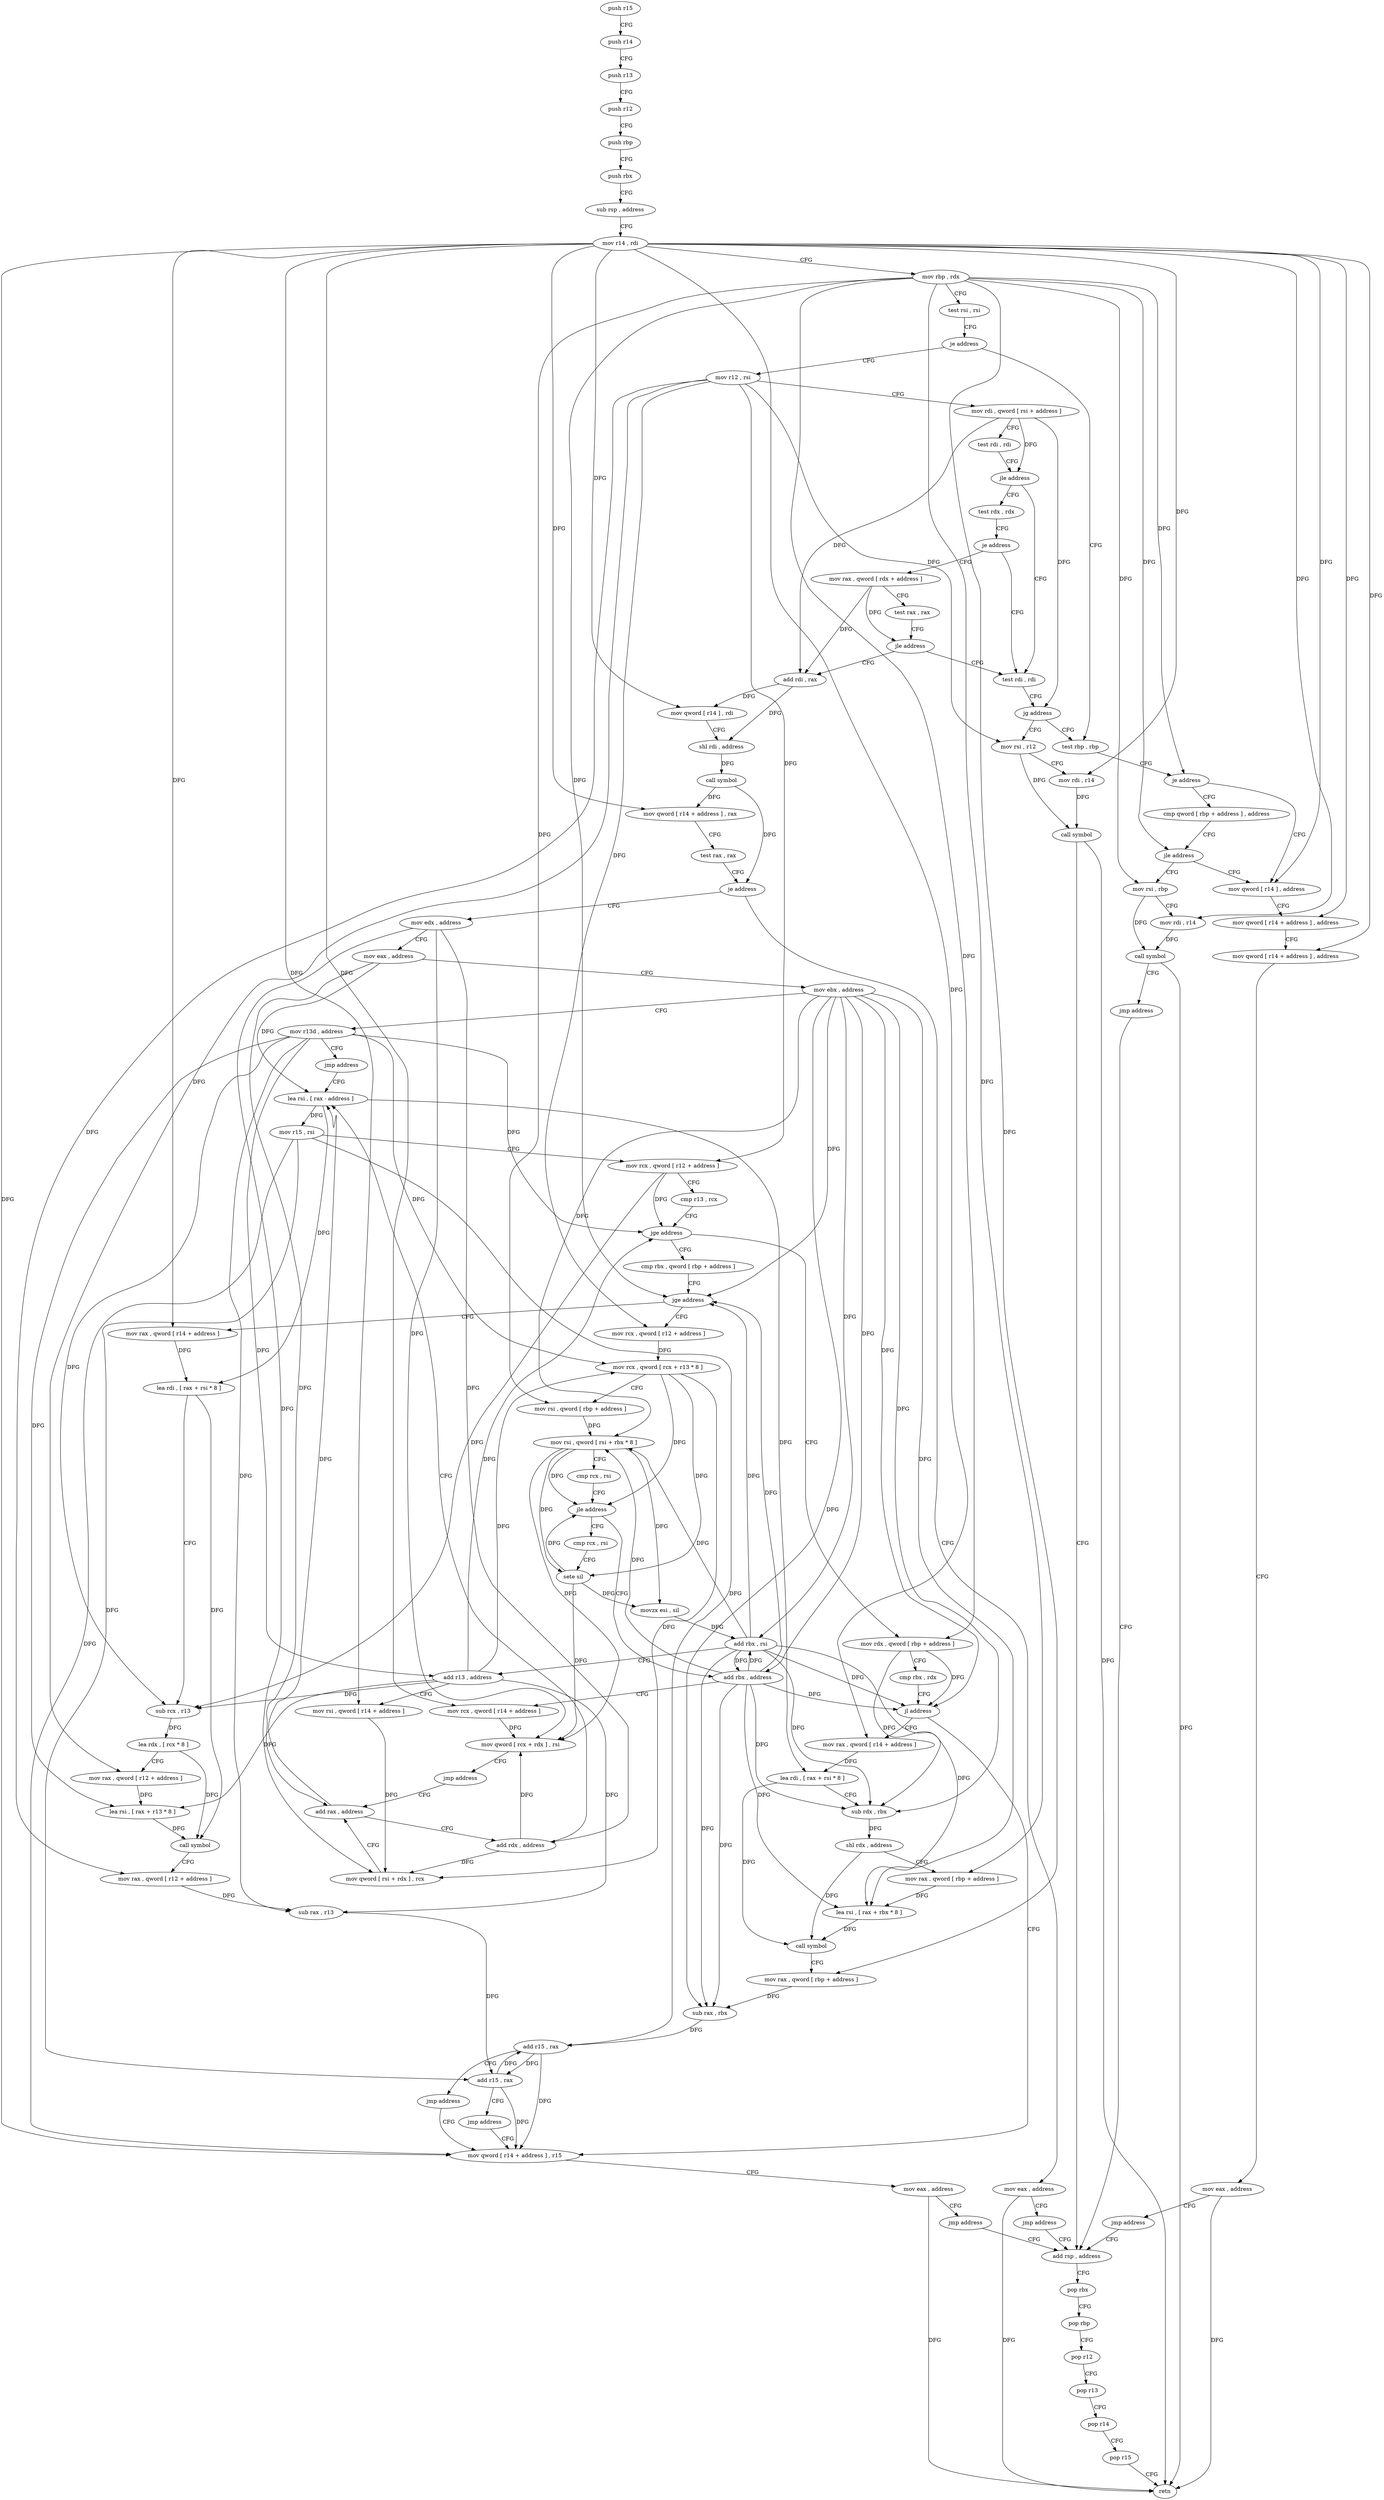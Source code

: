 digraph "func" {
"4324626" [label = "push r15" ]
"4324628" [label = "push r14" ]
"4324630" [label = "push r13" ]
"4324632" [label = "push r12" ]
"4324634" [label = "push rbp" ]
"4324635" [label = "push rbx" ]
"4324636" [label = "sub rsp , address" ]
"4324640" [label = "mov r14 , rdi" ]
"4324643" [label = "mov rbp , rdx" ]
"4324646" [label = "test rsi , rsi" ]
"4324649" [label = "je address" ]
"4324733" [label = "test rbp , rbp" ]
"4324651" [label = "mov r12 , rsi" ]
"4324736" [label = "je address" ]
"4324784" [label = "mov qword [ r14 ] , address" ]
"4324738" [label = "cmp qword [ rbp + address ] , address" ]
"4324654" [label = "mov rdi , qword [ rsi + address ]" ]
"4324658" [label = "test rdi , rdi" ]
"4324661" [label = "jle address" ]
"4324728" [label = "test rdi , rdi" ]
"4324663" [label = "test rdx , rdx" ]
"4324791" [label = "mov qword [ r14 + address ] , address" ]
"4324799" [label = "mov qword [ r14 + address ] , address" ]
"4324807" [label = "mov eax , address" ]
"4324812" [label = "jmp address" ]
"4324769" [label = "add rsp , address" ]
"4324743" [label = "jle address" ]
"4324745" [label = "mov rsi , rbp" ]
"4324731" [label = "jg address" ]
"4324758" [label = "mov rsi , r12" ]
"4324666" [label = "je address" ]
"4324668" [label = "mov rax , qword [ rdx + address ]" ]
"4324773" [label = "pop rbx" ]
"4324774" [label = "pop rbp" ]
"4324775" [label = "pop r12" ]
"4324777" [label = "pop r13" ]
"4324779" [label = "pop r14" ]
"4324781" [label = "pop r15" ]
"4324783" [label = "retn" ]
"4324748" [label = "mov rdi , r14" ]
"4324751" [label = "call symbol" ]
"4324756" [label = "jmp address" ]
"4324761" [label = "mov rdi , r14" ]
"4324764" [label = "call symbol" ]
"4324672" [label = "test rax , rax" ]
"4324675" [label = "jle address" ]
"4324677" [label = "add rdi , rax" ]
"4324680" [label = "mov qword [ r14 ] , rdi" ]
"4324683" [label = "shl rdi , address" ]
"4324687" [label = "call symbol" ]
"4324692" [label = "mov qword [ r14 + address ] , rax" ]
"4324696" [label = "test rax , rax" ]
"4324699" [label = "je address" ]
"4325016" [label = "mov eax , address" ]
"4324705" [label = "mov edx , address" ]
"4325021" [label = "jmp address" ]
"4324710" [label = "mov eax , address" ]
"4324715" [label = "mov ebx , address" ]
"4324720" [label = "mov r13d , address" ]
"4324726" [label = "jmp address" ]
"4324848" [label = "lea rsi , [ rax - address ]" ]
"4324852" [label = "mov r15 , rsi" ]
"4324855" [label = "mov rcx , qword [ r12 + address ]" ]
"4324860" [label = "cmp r13 , rcx" ]
"4324863" [label = "jge address" ]
"4324953" [label = "mov rdx , qword [ rbp + address ]" ]
"4324865" [label = "cmp rbx , qword [ rbp + address ]" ]
"4324957" [label = "cmp rbx , rdx" ]
"4324960" [label = "jl address" ]
"4324976" [label = "mov rax , qword [ r14 + address ]" ]
"4324962" [label = "mov qword [ r14 + address ] , r15" ]
"4324869" [label = "jge address" ]
"4324907" [label = "mov rax , qword [ r14 + address ]" ]
"4324871" [label = "mov rcx , qword [ r12 + address ]" ]
"4324980" [label = "lea rdi , [ rax + rsi * 8 ]" ]
"4324984" [label = "sub rdx , rbx" ]
"4324987" [label = "shl rdx , address" ]
"4324991" [label = "mov rax , qword [ rbp + address ]" ]
"4324995" [label = "lea rsi , [ rax + rbx * 8 ]" ]
"4324999" [label = "call symbol" ]
"4325004" [label = "mov rax , qword [ rbp + address ]" ]
"4325008" [label = "sub rax , rbx" ]
"4325011" [label = "add r15 , rax" ]
"4325014" [label = "jmp address" ]
"4324966" [label = "mov eax , address" ]
"4324971" [label = "jmp address" ]
"4324911" [label = "lea rdi , [ rax + rsi * 8 ]" ]
"4324915" [label = "sub rcx , r13" ]
"4324918" [label = "lea rdx , [ rcx * 8 ]" ]
"4324926" [label = "mov rax , qword [ r12 + address ]" ]
"4324931" [label = "lea rsi , [ rax + r13 * 8 ]" ]
"4324935" [label = "call symbol" ]
"4324940" [label = "mov rax , qword [ r12 + address ]" ]
"4324945" [label = "sub rax , r13" ]
"4324948" [label = "add r15 , rax" ]
"4324951" [label = "jmp address" ]
"4324876" [label = "mov rcx , qword [ rcx + r13 * 8 ]" ]
"4324880" [label = "mov rsi , qword [ rbp + address ]" ]
"4324884" [label = "mov rsi , qword [ rsi + rbx * 8 ]" ]
"4324888" [label = "cmp rcx , rsi" ]
"4324891" [label = "jle address" ]
"4324814" [label = "cmp rcx , rsi" ]
"4324893" [label = "add rbx , address" ]
"4324817" [label = "sete sil" ]
"4324821" [label = "movzx esi , sil" ]
"4324825" [label = "add rbx , rsi" ]
"4324828" [label = "add r13 , address" ]
"4324832" [label = "mov rsi , qword [ r14 + address ]" ]
"4324836" [label = "mov qword [ rsi + rdx ] , rcx" ]
"4324840" [label = "add rax , address" ]
"4324897" [label = "mov rcx , qword [ r14 + address ]" ]
"4324901" [label = "mov qword [ rcx + rdx ] , rsi" ]
"4324905" [label = "jmp address" ]
"4324844" [label = "add rdx , address" ]
"4324626" -> "4324628" [ label = "CFG" ]
"4324628" -> "4324630" [ label = "CFG" ]
"4324630" -> "4324632" [ label = "CFG" ]
"4324632" -> "4324634" [ label = "CFG" ]
"4324634" -> "4324635" [ label = "CFG" ]
"4324635" -> "4324636" [ label = "CFG" ]
"4324636" -> "4324640" [ label = "CFG" ]
"4324640" -> "4324643" [ label = "CFG" ]
"4324640" -> "4324784" [ label = "DFG" ]
"4324640" -> "4324791" [ label = "DFG" ]
"4324640" -> "4324799" [ label = "DFG" ]
"4324640" -> "4324748" [ label = "DFG" ]
"4324640" -> "4324761" [ label = "DFG" ]
"4324640" -> "4324680" [ label = "DFG" ]
"4324640" -> "4324692" [ label = "DFG" ]
"4324640" -> "4324976" [ label = "DFG" ]
"4324640" -> "4324962" [ label = "DFG" ]
"4324640" -> "4324907" [ label = "DFG" ]
"4324640" -> "4324832" [ label = "DFG" ]
"4324640" -> "4324897" [ label = "DFG" ]
"4324643" -> "4324646" [ label = "CFG" ]
"4324643" -> "4324736" [ label = "DFG" ]
"4324643" -> "4324743" [ label = "DFG" ]
"4324643" -> "4324745" [ label = "DFG" ]
"4324643" -> "4324953" [ label = "DFG" ]
"4324643" -> "4324869" [ label = "DFG" ]
"4324643" -> "4324991" [ label = "DFG" ]
"4324643" -> "4325004" [ label = "DFG" ]
"4324643" -> "4324880" [ label = "DFG" ]
"4324646" -> "4324649" [ label = "CFG" ]
"4324649" -> "4324733" [ label = "CFG" ]
"4324649" -> "4324651" [ label = "CFG" ]
"4324733" -> "4324736" [ label = "CFG" ]
"4324651" -> "4324654" [ label = "CFG" ]
"4324651" -> "4324758" [ label = "DFG" ]
"4324651" -> "4324855" [ label = "DFG" ]
"4324651" -> "4324926" [ label = "DFG" ]
"4324651" -> "4324940" [ label = "DFG" ]
"4324651" -> "4324871" [ label = "DFG" ]
"4324736" -> "4324784" [ label = "CFG" ]
"4324736" -> "4324738" [ label = "CFG" ]
"4324784" -> "4324791" [ label = "CFG" ]
"4324738" -> "4324743" [ label = "CFG" ]
"4324654" -> "4324658" [ label = "CFG" ]
"4324654" -> "4324661" [ label = "DFG" ]
"4324654" -> "4324731" [ label = "DFG" ]
"4324654" -> "4324677" [ label = "DFG" ]
"4324658" -> "4324661" [ label = "CFG" ]
"4324661" -> "4324728" [ label = "CFG" ]
"4324661" -> "4324663" [ label = "CFG" ]
"4324728" -> "4324731" [ label = "CFG" ]
"4324663" -> "4324666" [ label = "CFG" ]
"4324791" -> "4324799" [ label = "CFG" ]
"4324799" -> "4324807" [ label = "CFG" ]
"4324807" -> "4324812" [ label = "CFG" ]
"4324807" -> "4324783" [ label = "DFG" ]
"4324812" -> "4324769" [ label = "CFG" ]
"4324769" -> "4324773" [ label = "CFG" ]
"4324743" -> "4324784" [ label = "CFG" ]
"4324743" -> "4324745" [ label = "CFG" ]
"4324745" -> "4324748" [ label = "CFG" ]
"4324745" -> "4324751" [ label = "DFG" ]
"4324731" -> "4324758" [ label = "CFG" ]
"4324731" -> "4324733" [ label = "CFG" ]
"4324758" -> "4324761" [ label = "CFG" ]
"4324758" -> "4324764" [ label = "DFG" ]
"4324666" -> "4324728" [ label = "CFG" ]
"4324666" -> "4324668" [ label = "CFG" ]
"4324668" -> "4324672" [ label = "CFG" ]
"4324668" -> "4324675" [ label = "DFG" ]
"4324668" -> "4324677" [ label = "DFG" ]
"4324773" -> "4324774" [ label = "CFG" ]
"4324774" -> "4324775" [ label = "CFG" ]
"4324775" -> "4324777" [ label = "CFG" ]
"4324777" -> "4324779" [ label = "CFG" ]
"4324779" -> "4324781" [ label = "CFG" ]
"4324781" -> "4324783" [ label = "CFG" ]
"4324748" -> "4324751" [ label = "DFG" ]
"4324751" -> "4324756" [ label = "CFG" ]
"4324751" -> "4324783" [ label = "DFG" ]
"4324756" -> "4324769" [ label = "CFG" ]
"4324761" -> "4324764" [ label = "DFG" ]
"4324764" -> "4324769" [ label = "CFG" ]
"4324764" -> "4324783" [ label = "DFG" ]
"4324672" -> "4324675" [ label = "CFG" ]
"4324675" -> "4324728" [ label = "CFG" ]
"4324675" -> "4324677" [ label = "CFG" ]
"4324677" -> "4324680" [ label = "DFG" ]
"4324677" -> "4324683" [ label = "DFG" ]
"4324680" -> "4324683" [ label = "CFG" ]
"4324683" -> "4324687" [ label = "DFG" ]
"4324687" -> "4324692" [ label = "DFG" ]
"4324687" -> "4324699" [ label = "DFG" ]
"4324692" -> "4324696" [ label = "CFG" ]
"4324696" -> "4324699" [ label = "CFG" ]
"4324699" -> "4325016" [ label = "CFG" ]
"4324699" -> "4324705" [ label = "CFG" ]
"4325016" -> "4325021" [ label = "CFG" ]
"4325016" -> "4324783" [ label = "DFG" ]
"4324705" -> "4324710" [ label = "CFG" ]
"4324705" -> "4324836" [ label = "DFG" ]
"4324705" -> "4324901" [ label = "DFG" ]
"4324705" -> "4324844" [ label = "DFG" ]
"4325021" -> "4324769" [ label = "CFG" ]
"4324710" -> "4324715" [ label = "CFG" ]
"4324710" -> "4324848" [ label = "DFG" ]
"4324710" -> "4324840" [ label = "DFG" ]
"4324715" -> "4324720" [ label = "CFG" ]
"4324715" -> "4324960" [ label = "DFG" ]
"4324715" -> "4324869" [ label = "DFG" ]
"4324715" -> "4324984" [ label = "DFG" ]
"4324715" -> "4324995" [ label = "DFG" ]
"4324715" -> "4325008" [ label = "DFG" ]
"4324715" -> "4324884" [ label = "DFG" ]
"4324715" -> "4324825" [ label = "DFG" ]
"4324715" -> "4324893" [ label = "DFG" ]
"4324720" -> "4324726" [ label = "CFG" ]
"4324720" -> "4324863" [ label = "DFG" ]
"4324720" -> "4324915" [ label = "DFG" ]
"4324720" -> "4324931" [ label = "DFG" ]
"4324720" -> "4324945" [ label = "DFG" ]
"4324720" -> "4324876" [ label = "DFG" ]
"4324720" -> "4324828" [ label = "DFG" ]
"4324726" -> "4324848" [ label = "CFG" ]
"4324848" -> "4324852" [ label = "DFG" ]
"4324848" -> "4324980" [ label = "DFG" ]
"4324848" -> "4324911" [ label = "DFG" ]
"4324852" -> "4324855" [ label = "CFG" ]
"4324852" -> "4325011" [ label = "DFG" ]
"4324852" -> "4324962" [ label = "DFG" ]
"4324852" -> "4324948" [ label = "DFG" ]
"4324855" -> "4324860" [ label = "CFG" ]
"4324855" -> "4324863" [ label = "DFG" ]
"4324855" -> "4324915" [ label = "DFG" ]
"4324860" -> "4324863" [ label = "CFG" ]
"4324863" -> "4324953" [ label = "CFG" ]
"4324863" -> "4324865" [ label = "CFG" ]
"4324953" -> "4324957" [ label = "CFG" ]
"4324953" -> "4324960" [ label = "DFG" ]
"4324953" -> "4324984" [ label = "DFG" ]
"4324865" -> "4324869" [ label = "CFG" ]
"4324957" -> "4324960" [ label = "CFG" ]
"4324960" -> "4324976" [ label = "CFG" ]
"4324960" -> "4324962" [ label = "CFG" ]
"4324976" -> "4324980" [ label = "DFG" ]
"4324962" -> "4324966" [ label = "CFG" ]
"4324869" -> "4324907" [ label = "CFG" ]
"4324869" -> "4324871" [ label = "CFG" ]
"4324907" -> "4324911" [ label = "DFG" ]
"4324871" -> "4324876" [ label = "DFG" ]
"4324980" -> "4324984" [ label = "CFG" ]
"4324980" -> "4324999" [ label = "DFG" ]
"4324984" -> "4324987" [ label = "DFG" ]
"4324987" -> "4324991" [ label = "CFG" ]
"4324987" -> "4324999" [ label = "DFG" ]
"4324991" -> "4324995" [ label = "DFG" ]
"4324995" -> "4324999" [ label = "DFG" ]
"4324999" -> "4325004" [ label = "CFG" ]
"4325004" -> "4325008" [ label = "DFG" ]
"4325008" -> "4325011" [ label = "DFG" ]
"4325011" -> "4325014" [ label = "CFG" ]
"4325011" -> "4324962" [ label = "DFG" ]
"4325011" -> "4324948" [ label = "DFG" ]
"4325014" -> "4324962" [ label = "CFG" ]
"4324966" -> "4324971" [ label = "CFG" ]
"4324966" -> "4324783" [ label = "DFG" ]
"4324971" -> "4324769" [ label = "CFG" ]
"4324911" -> "4324915" [ label = "CFG" ]
"4324911" -> "4324935" [ label = "DFG" ]
"4324915" -> "4324918" [ label = "DFG" ]
"4324918" -> "4324926" [ label = "CFG" ]
"4324918" -> "4324935" [ label = "DFG" ]
"4324926" -> "4324931" [ label = "DFG" ]
"4324931" -> "4324935" [ label = "DFG" ]
"4324935" -> "4324940" [ label = "CFG" ]
"4324940" -> "4324945" [ label = "DFG" ]
"4324945" -> "4324948" [ label = "DFG" ]
"4324948" -> "4324951" [ label = "CFG" ]
"4324948" -> "4324962" [ label = "DFG" ]
"4324948" -> "4325011" [ label = "DFG" ]
"4324951" -> "4324962" [ label = "CFG" ]
"4324876" -> "4324880" [ label = "CFG" ]
"4324876" -> "4324891" [ label = "DFG" ]
"4324876" -> "4324817" [ label = "DFG" ]
"4324876" -> "4324836" [ label = "DFG" ]
"4324880" -> "4324884" [ label = "DFG" ]
"4324884" -> "4324888" [ label = "CFG" ]
"4324884" -> "4324891" [ label = "DFG" ]
"4324884" -> "4324817" [ label = "DFG" ]
"4324884" -> "4324821" [ label = "DFG" ]
"4324884" -> "4324901" [ label = "DFG" ]
"4324888" -> "4324891" [ label = "CFG" ]
"4324891" -> "4324814" [ label = "CFG" ]
"4324891" -> "4324893" [ label = "CFG" ]
"4324814" -> "4324817" [ label = "CFG" ]
"4324893" -> "4324897" [ label = "CFG" ]
"4324893" -> "4324984" [ label = "DFG" ]
"4324893" -> "4324995" [ label = "DFG" ]
"4324893" -> "4325008" [ label = "DFG" ]
"4324893" -> "4324884" [ label = "DFG" ]
"4324893" -> "4324960" [ label = "DFG" ]
"4324893" -> "4324869" [ label = "DFG" ]
"4324893" -> "4324825" [ label = "DFG" ]
"4324817" -> "4324821" [ label = "DFG" ]
"4324817" -> "4324891" [ label = "DFG" ]
"4324817" -> "4324901" [ label = "DFG" ]
"4324821" -> "4324825" [ label = "DFG" ]
"4324825" -> "4324828" [ label = "CFG" ]
"4324825" -> "4324984" [ label = "DFG" ]
"4324825" -> "4324995" [ label = "DFG" ]
"4324825" -> "4325008" [ label = "DFG" ]
"4324825" -> "4324884" [ label = "DFG" ]
"4324825" -> "4324960" [ label = "DFG" ]
"4324825" -> "4324869" [ label = "DFG" ]
"4324825" -> "4324893" [ label = "DFG" ]
"4324828" -> "4324832" [ label = "CFG" ]
"4324828" -> "4324915" [ label = "DFG" ]
"4324828" -> "4324931" [ label = "DFG" ]
"4324828" -> "4324945" [ label = "DFG" ]
"4324828" -> "4324876" [ label = "DFG" ]
"4324828" -> "4324863" [ label = "DFG" ]
"4324832" -> "4324836" [ label = "DFG" ]
"4324836" -> "4324840" [ label = "CFG" ]
"4324840" -> "4324844" [ label = "CFG" ]
"4324840" -> "4324848" [ label = "DFG" ]
"4324897" -> "4324901" [ label = "DFG" ]
"4324901" -> "4324905" [ label = "CFG" ]
"4324905" -> "4324840" [ label = "CFG" ]
"4324844" -> "4324848" [ label = "CFG" ]
"4324844" -> "4324836" [ label = "DFG" ]
"4324844" -> "4324901" [ label = "DFG" ]
}
